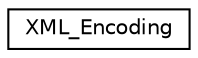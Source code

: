 digraph "Graphical Class Hierarchy"
{
  edge [fontname="Helvetica",fontsize="10",labelfontname="Helvetica",labelfontsize="10"];
  node [fontname="Helvetica",fontsize="10",shape=record];
  rankdir="LR";
  Node1 [label="XML_Encoding",height=0.2,width=0.4,color="black", fillcolor="white", style="filled",URL="$struct_x_m_l___encoding.html"];
}
